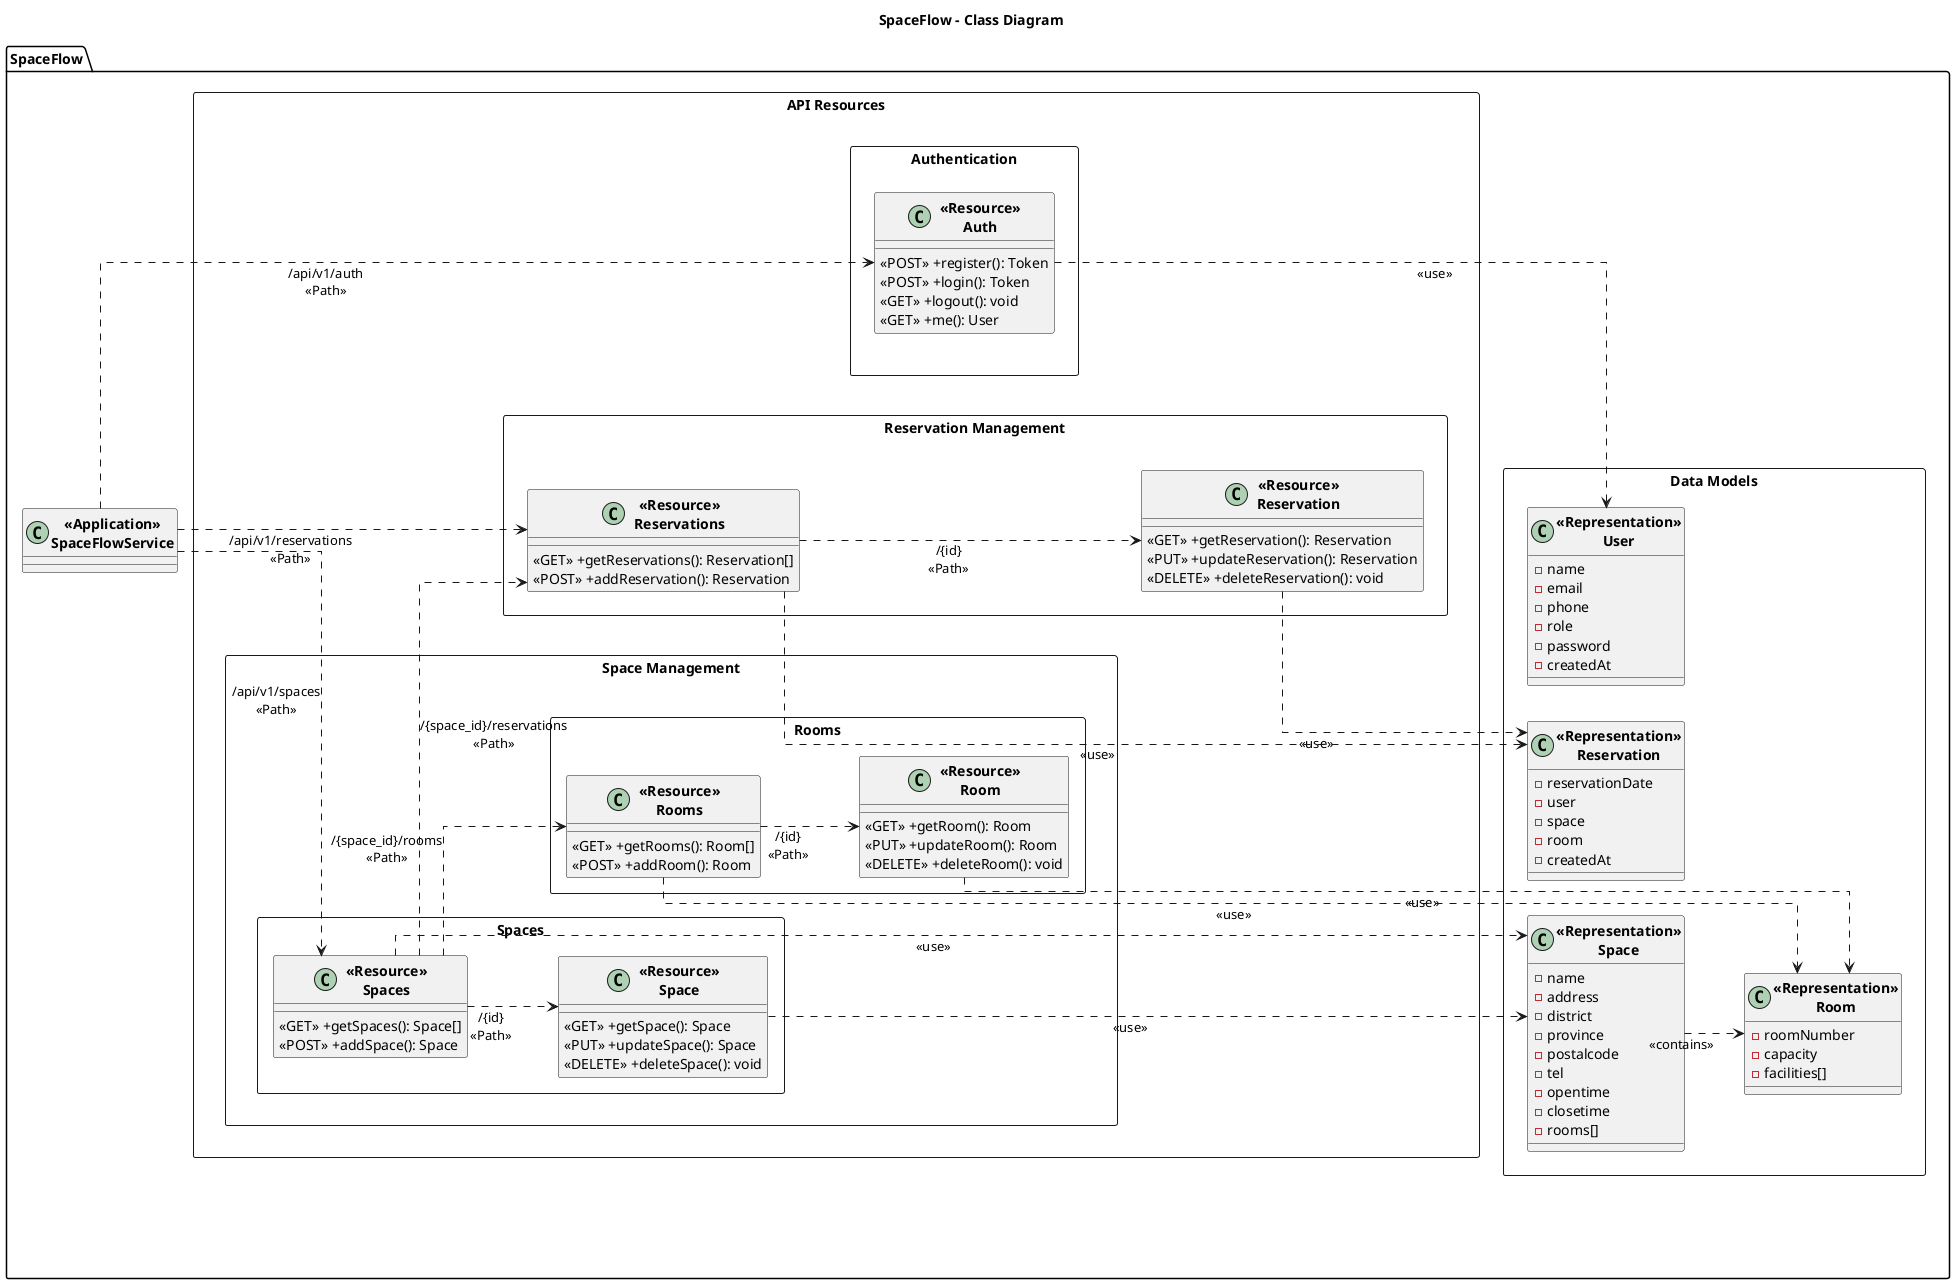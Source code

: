 @startuml SpaceFlow Class Diagram

left to right direction
skinparam linetype ortho
skinparam classFontStyle bold


title SpaceFlow - Class Diagram

package "SpaceFlow" {
    class "<<Application>>\nSpaceFlowService" as SpaceFlowService {}

    rectangle "API Resources" as APIResources {
        rectangle "Space Management" as SpaceManagement {
            rectangle "Spaces" {

                class "<<Resource>>\nSpaces" as ResourceSpaces {
                    <<GET>> +getSpaces(): Space[]
                    <<POST>> +addSpace(): Space
                }

                class "<<Resource>>\nSpace" as ResourceSpace {
                    <<GET>> +getSpace(): Space
                    <<PUT>> +updateSpace(): Space
                    <<DELETE>> +deleteSpace(): void
                }
            }
            rectangle Rooms {
                class "<<Resource>>\nRooms" as ResourceRooms {
                    <<GET>> +getRooms(): Room[]
                    <<POST>> +addRoom(): Room
                }
                
                class "<<Resource>>\nRoom" as ResourceRoom {
                    <<GET>> +getRoom(): Room
                    <<PUT>> +updateRoom(): Room
                    <<DELETE>> +deleteRoom(): void
                }
            }
        }

        rectangle "Authentication" as Authentication {
            class "<<Resource>>\nAuth" as ResourceAuth {
              <<POST>> +register(): Token
              <<POST>> +login(): Token
              <<GET>> +logout(): void
              <<GET>> +me(): User
            }
        }

        rectangle "Reservation Management" as ReservationManagement {
            class "<<Resource>>\nReservations" as ResourceReservations {
                <<GET>> +getReservations(): Reservation[]
                <<POST>> +addReservation(): Reservation
            }

            class "<<Resource>>\nReservation" as ResourceReservation {
                <<GET>> +getReservation(): Reservation
                <<PUT>> +updateReservation(): Reservation
                <<DELETE>> +deleteReservation(): void
            }
        }
    }

    rectangle "Data Models" {
        together {
            class "<<Representation>>\nSpace" as RepresentationSpace {
                -name
                -address
                -district
                -province
                -postalcode
                -tel
                -opentime
                -closetime
                -rooms[]
            }

            class "<<Representation>>\nRoom" as RepresentationRoom {
                -roomNumber
                -capacity
                -facilities[]
            }
        }

        class "<<Representation>>\nReservation" as RepresentationReservation {
            -reservationDate
            -user
            -space
            -room
            -createdAt
        }

        class "<<Representation>>\nUser" as RepresentationUser {
            -name
            -email
            -phone
            -role
            -password
            -createdAt
        }

    }
    

    SpaceManagement -[hidden]d-> ReservationManagement
    ReservationManagement -[hidden]d-> Authentication

    ' Path relationships

    SpaceFlowService .d.> ResourceReservations: "/api/v1/reservations\n<<Path>>"
    SpaceFlowService ..> ResourceAuth: "/api/v1/auth\n<<Path>>"
    SpaceFlowService ..> ResourceSpaces: "/api/v1/spaces\n<<Path>>"


    ResourceSpaces ..> ResourceSpace: "/{id}\n<<Path>>"
    ResourceSpaces ..> ResourceReservations: "/{space_id}/reservations\n<<Path>>"
    ResourceSpaces ..> ResourceRooms: "/{space_id}/rooms\n<<Path>>"
    ResourceRooms ..> ResourceRoom: "/{id}\n<<Path>>"
    ResourceReservations ...> ResourceReservation: "/{id}\n<<Path>>"

    ' Use relationships
    ResourceSpace ..> RepresentationSpace: "<<use>>"
    ResourceSpaces ..> RepresentationSpace: "<<use>>"
    ResourceRoom ..> RepresentationRoom: "<<use>>"
    ResourceRooms ..> RepresentationRoom: "<<use>>"

 

    ResourceReservation ..> RepresentationReservation: "<<use>>"
    ResourceReservations ..> RepresentationReservation: "<<use>>"
    
    ResourceAuth ..> RepresentationUser: "<<use>>"
    
    ' Model relationships
    RepresentationSpace ..> RepresentationRoom: "<<contains>>"

    ' Authentication
    ' note "Protected by JWT Authentication" as AuthNote
    ' AuthNote .. ResourceReservations
    ' AuthNote .. ResourceReservation
    ' AuthNote .. ResourceRooms
    ' AuthNote .. ResourceRoom
}

@enduml